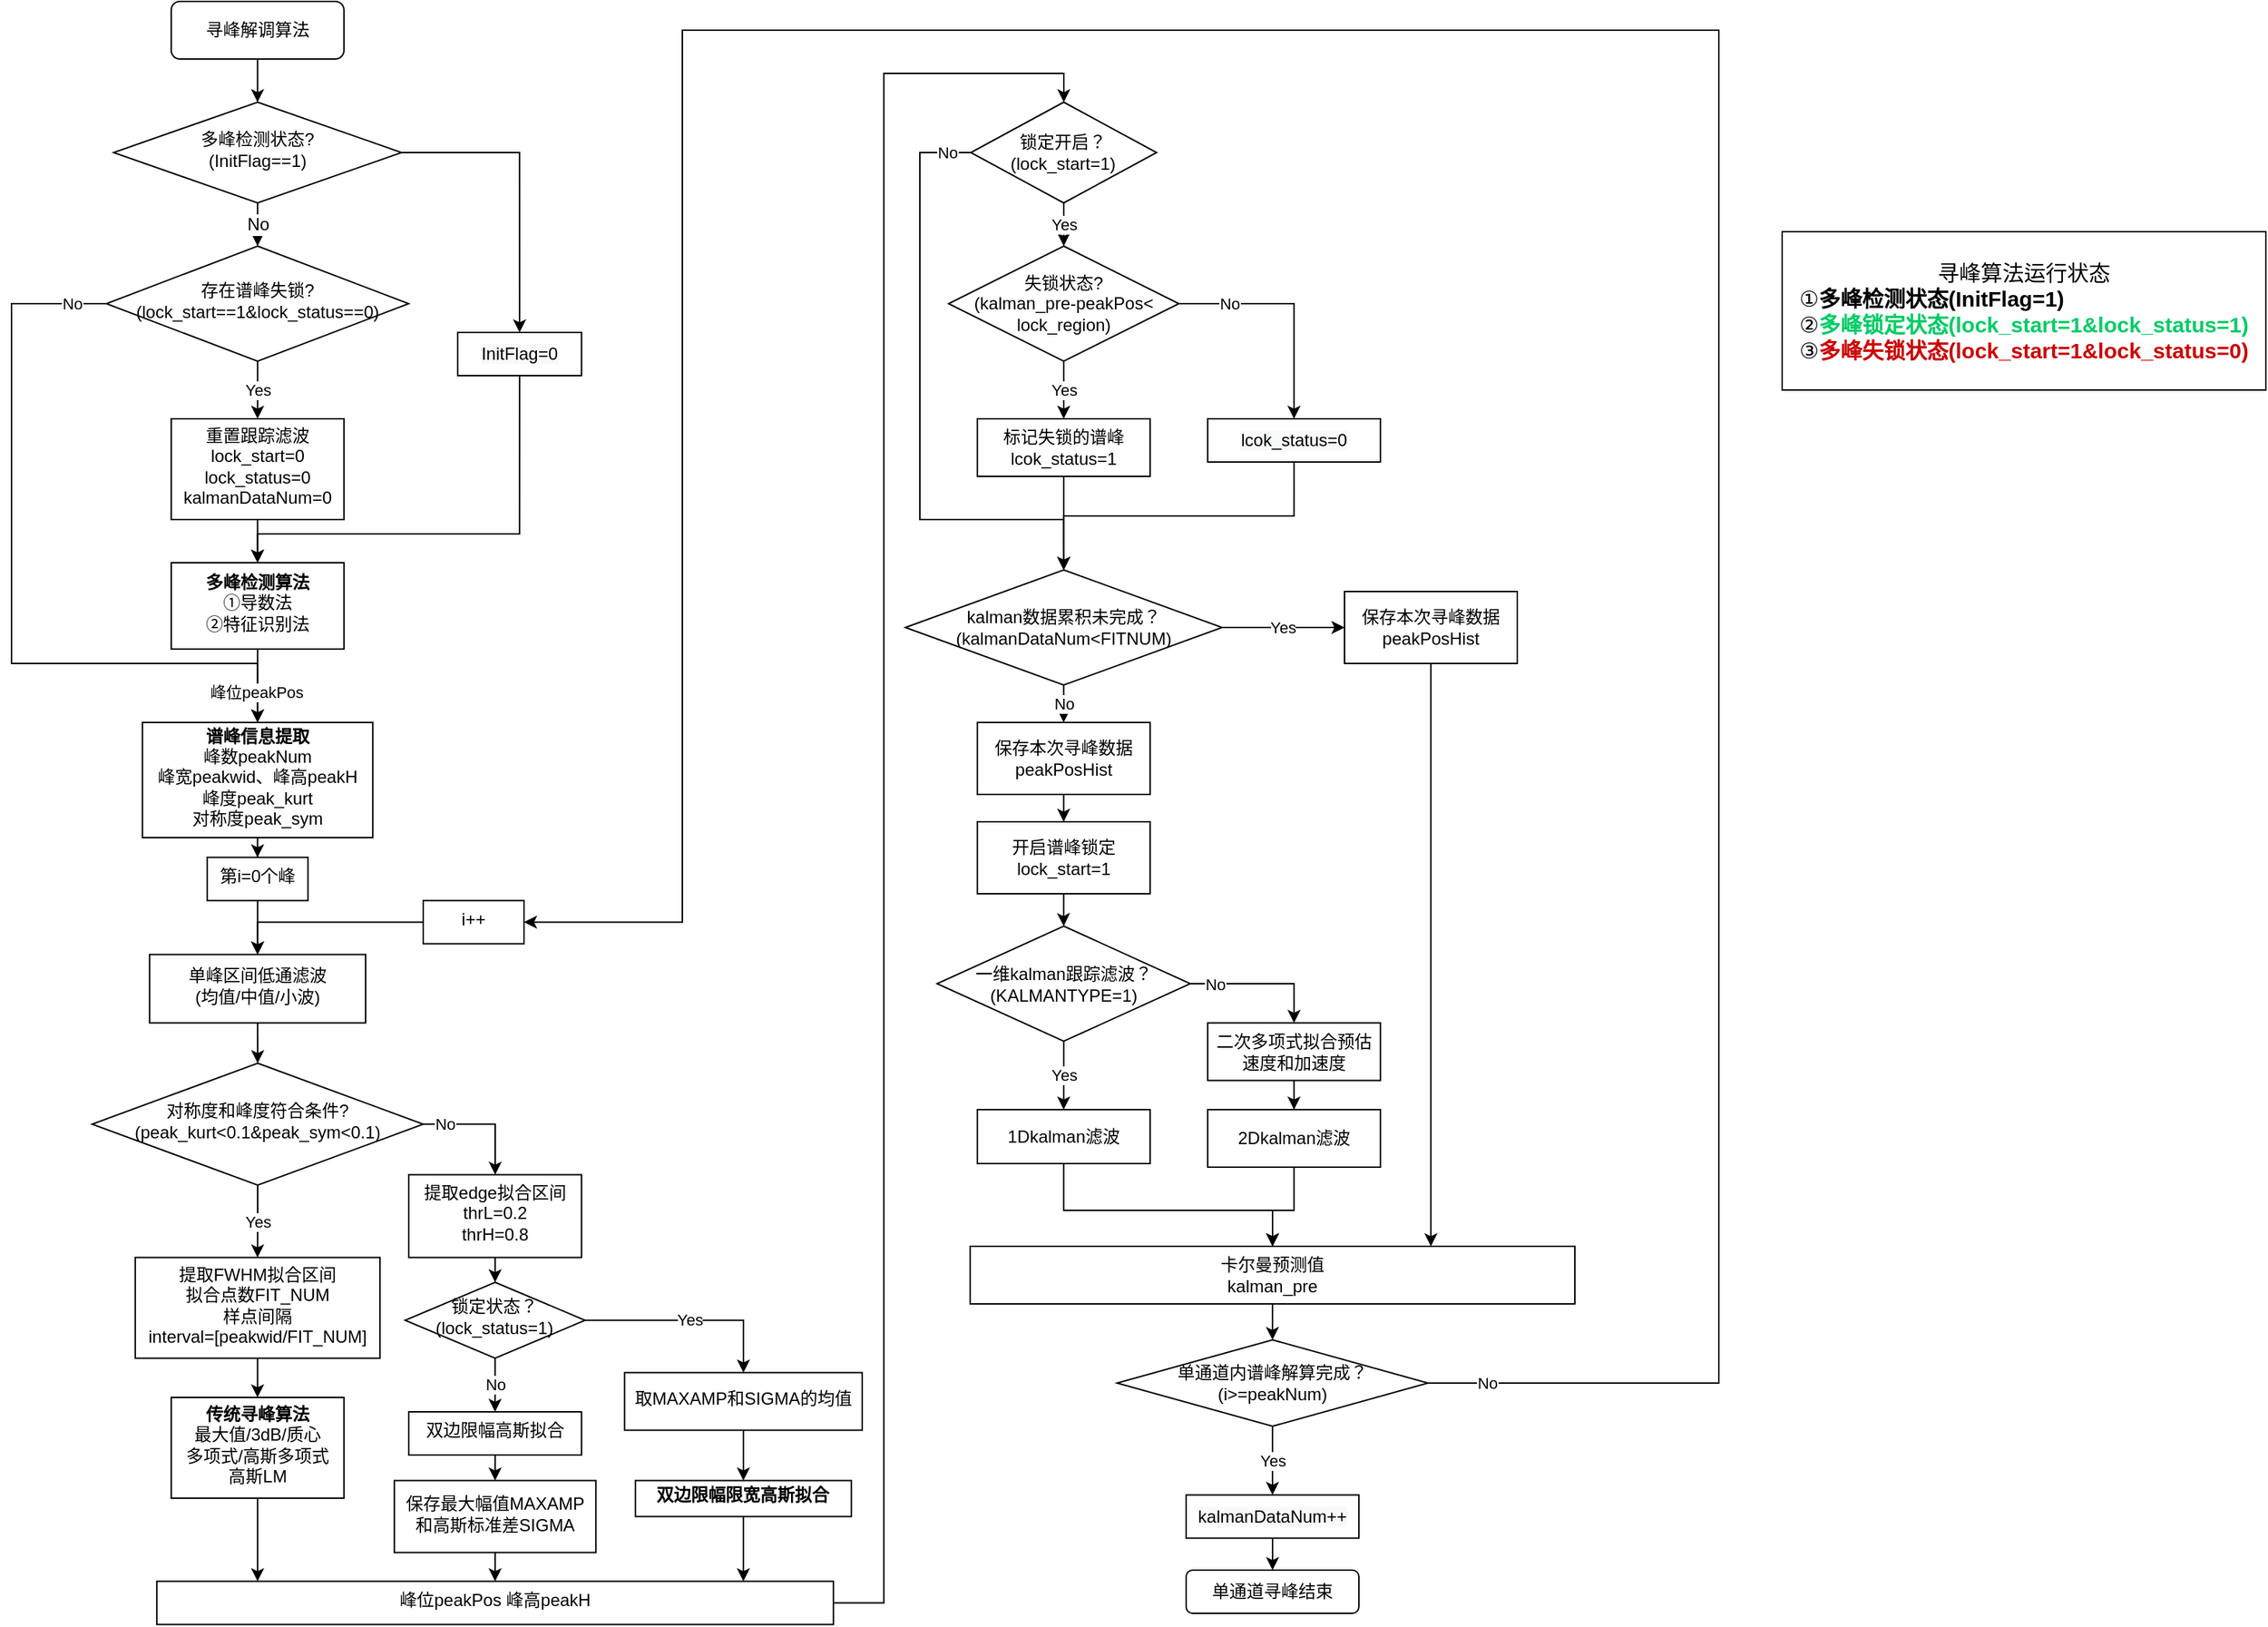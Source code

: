 <mxfile version="17.1.5" type="github">
  <diagram id="C5RBs43oDa-KdzZeNtuy" name="Page-1">
    <mxGraphModel dx="1174" dy="762" grid="1" gridSize="10" guides="1" tooltips="1" connect="1" arrows="1" fold="1" page="1" pageScale="1" pageWidth="1654" pageHeight="1169" math="0" shadow="0">
      <root>
        <mxCell id="WIyWlLk6GJQsqaUBKTNV-0" />
        <mxCell id="WIyWlLk6GJQsqaUBKTNV-1" parent="WIyWlLk6GJQsqaUBKTNV-0" />
        <mxCell id="Sqqgu429Jo1G49xxD-PJ-2" value="" style="edgeStyle=orthogonalEdgeStyle;rounded=0;orthogonalLoop=1;jettySize=auto;html=1;fontSize=15;fontColor=#CC0000;" parent="WIyWlLk6GJQsqaUBKTNV-1" source="WIyWlLk6GJQsqaUBKTNV-3" target="Sqqgu429Jo1G49xxD-PJ-1" edge="1">
          <mxGeometry relative="1" as="geometry" />
        </mxCell>
        <mxCell id="WIyWlLk6GJQsqaUBKTNV-3" value="寻峰解调算法" style="rounded=1;whiteSpace=wrap;html=1;fontSize=12;glass=0;strokeWidth=1;shadow=0;" parent="WIyWlLk6GJQsqaUBKTNV-1" vertex="1">
          <mxGeometry x="150.93" y="10" width="120" height="40" as="geometry" />
        </mxCell>
        <mxCell id="J0x9XYsGi_vWjbkLP-mo-85" value="No" style="edgeStyle=orthogonalEdgeStyle;rounded=0;orthogonalLoop=1;jettySize=auto;html=1;exitX=0;exitY=0.5;exitDx=0;exitDy=0;entryX=0.5;entryY=0;entryDx=0;entryDy=0;" parent="WIyWlLk6GJQsqaUBKTNV-1" source="WIyWlLk6GJQsqaUBKTNV-6" target="J0x9XYsGi_vWjbkLP-mo-4" edge="1">
          <mxGeometry x="-0.911" relative="1" as="geometry">
            <Array as="points">
              <mxPoint x="40" y="220" />
              <mxPoint x="40" y="470" />
              <mxPoint x="211" y="470" />
            </Array>
            <mxPoint as="offset" />
          </mxGeometry>
        </mxCell>
        <mxCell id="J0x9XYsGi_vWjbkLP-mo-113" value="Yes" style="edgeStyle=orthogonalEdgeStyle;rounded=0;orthogonalLoop=1;jettySize=auto;html=1;" parent="WIyWlLk6GJQsqaUBKTNV-1" source="WIyWlLk6GJQsqaUBKTNV-6" target="J0x9XYsGi_vWjbkLP-mo-110" edge="1">
          <mxGeometry relative="1" as="geometry" />
        </mxCell>
        <mxCell id="WIyWlLk6GJQsqaUBKTNV-6" value="存在谱峰失锁?&lt;br&gt;(lock_start==1&amp;amp;lock_status==0)" style="rhombus;whiteSpace=wrap;html=1;shadow=0;fontFamily=Helvetica;fontSize=12;align=center;strokeWidth=1;spacing=6;spacingTop=-4;" parent="WIyWlLk6GJQsqaUBKTNV-1" vertex="1">
          <mxGeometry x="105.93" y="180" width="210" height="80" as="geometry" />
        </mxCell>
        <mxCell id="WIyWlLk6GJQsqaUBKTNV-11" value="单通道寻峰结束" style="rounded=1;whiteSpace=wrap;html=1;fontSize=12;glass=0;strokeWidth=1;shadow=0;" parent="WIyWlLk6GJQsqaUBKTNV-1" vertex="1">
          <mxGeometry x="855.97" y="1100" width="120" height="30" as="geometry" />
        </mxCell>
        <mxCell id="J0x9XYsGi_vWjbkLP-mo-5" value="峰位peakPos" style="edgeStyle=orthogonalEdgeStyle;rounded=0;orthogonalLoop=1;jettySize=auto;html=1;exitX=0.5;exitY=1;exitDx=0;exitDy=0;entryX=0.5;entryY=0;entryDx=0;entryDy=0;" parent="WIyWlLk6GJQsqaUBKTNV-1" source="J0x9XYsGi_vWjbkLP-mo-0" target="J0x9XYsGi_vWjbkLP-mo-4" edge="1">
          <mxGeometry x="0.176" y="-1" relative="1" as="geometry">
            <mxPoint as="offset" />
            <mxPoint x="305.93" y="430" as="sourcePoint" />
            <mxPoint x="305.93" y="500" as="targetPoint" />
          </mxGeometry>
        </mxCell>
        <mxCell id="J0x9XYsGi_vWjbkLP-mo-0" value="&lt;b&gt;多峰检测算法&lt;/b&gt;&lt;br&gt;①导数法&lt;br&gt;②特征识别法" style="whiteSpace=wrap;html=1;shadow=0;strokeWidth=1;spacing=6;spacingTop=-4;" parent="WIyWlLk6GJQsqaUBKTNV-1" vertex="1">
          <mxGeometry x="150.94" y="400" width="120" height="60" as="geometry" />
        </mxCell>
        <mxCell id="J0x9XYsGi_vWjbkLP-mo-7" value="" style="edgeStyle=orthogonalEdgeStyle;rounded=0;orthogonalLoop=1;jettySize=auto;html=1;" parent="WIyWlLk6GJQsqaUBKTNV-1" source="J0x9XYsGi_vWjbkLP-mo-4" target="J0x9XYsGi_vWjbkLP-mo-6" edge="1">
          <mxGeometry relative="1" as="geometry" />
        </mxCell>
        <mxCell id="J0x9XYsGi_vWjbkLP-mo-4" value="&lt;b&gt;谱峰信息提取&lt;/b&gt;&lt;br&gt;峰数peakNum&lt;br&gt;峰宽peakwid、峰高peakH&lt;br&gt;峰度peak_kurt&lt;br&gt;对称度peak_sym" style="whiteSpace=wrap;html=1;shadow=0;strokeWidth=1;spacing=6;spacingTop=-4;" parent="WIyWlLk6GJQsqaUBKTNV-1" vertex="1">
          <mxGeometry x="130.93" y="511" width="160" height="80" as="geometry" />
        </mxCell>
        <mxCell id="J0x9XYsGi_vWjbkLP-mo-100" style="edgeStyle=orthogonalEdgeStyle;rounded=0;orthogonalLoop=1;jettySize=auto;html=1;exitX=0.5;exitY=1;exitDx=0;exitDy=0;entryX=0.5;entryY=0;entryDx=0;entryDy=0;" parent="WIyWlLk6GJQsqaUBKTNV-1" source="J0x9XYsGi_vWjbkLP-mo-6" target="J0x9XYsGi_vWjbkLP-mo-119" edge="1">
          <mxGeometry relative="1" as="geometry">
            <Array as="points" />
          </mxGeometry>
        </mxCell>
        <mxCell id="J0x9XYsGi_vWjbkLP-mo-6" value="第i=0个峰" style="whiteSpace=wrap;html=1;shadow=0;strokeWidth=1;spacing=6;spacingTop=-4;" parent="WIyWlLk6GJQsqaUBKTNV-1" vertex="1">
          <mxGeometry x="175.93" y="604.75" width="70" height="30" as="geometry" />
        </mxCell>
        <mxCell id="J0x9XYsGi_vWjbkLP-mo-14" value="Yes" style="edgeStyle=orthogonalEdgeStyle;rounded=0;orthogonalLoop=1;jettySize=auto;html=1;" parent="WIyWlLk6GJQsqaUBKTNV-1" source="J0x9XYsGi_vWjbkLP-mo-11" target="J0x9XYsGi_vWjbkLP-mo-13" edge="1">
          <mxGeometry relative="1" as="geometry" />
        </mxCell>
        <mxCell id="J0x9XYsGi_vWjbkLP-mo-18" value="No" style="edgeStyle=orthogonalEdgeStyle;rounded=0;orthogonalLoop=1;jettySize=auto;html=1;exitX=1;exitY=0.5;exitDx=0;exitDy=0;" parent="WIyWlLk6GJQsqaUBKTNV-1" source="J0x9XYsGi_vWjbkLP-mo-11" target="J0x9XYsGi_vWjbkLP-mo-17" edge="1">
          <mxGeometry x="-0.631" relative="1" as="geometry">
            <Array as="points">
              <mxPoint x="376" y="790" />
            </Array>
            <mxPoint as="offset" />
          </mxGeometry>
        </mxCell>
        <mxCell id="J0x9XYsGi_vWjbkLP-mo-11" value="对称度和峰度符合条件?&lt;br&gt;(peak_kurt&amp;lt;0.1&amp;amp;peak_sym&amp;lt;0.1)" style="rhombus;whiteSpace=wrap;html=1;shadow=0;strokeWidth=1;spacing=6;spacingTop=-4;" parent="WIyWlLk6GJQsqaUBKTNV-1" vertex="1">
          <mxGeometry x="96" y="747.75" width="230" height="84.75" as="geometry" />
        </mxCell>
        <mxCell id="J0x9XYsGi_vWjbkLP-mo-16" value="" style="edgeStyle=orthogonalEdgeStyle;rounded=0;orthogonalLoop=1;jettySize=auto;html=1;" parent="WIyWlLk6GJQsqaUBKTNV-1" source="J0x9XYsGi_vWjbkLP-mo-13" target="J0x9XYsGi_vWjbkLP-mo-15" edge="1">
          <mxGeometry relative="1" as="geometry" />
        </mxCell>
        <mxCell id="J0x9XYsGi_vWjbkLP-mo-13" value="提取FWHM拟合区间&lt;br&gt;拟合点数FIT_NUM&lt;br&gt;样点间隔&lt;br&gt;interval=[peakwid/FIT_NUM]" style="whiteSpace=wrap;html=1;shadow=0;strokeWidth=1;spacing=6;spacingTop=-4;" parent="WIyWlLk6GJQsqaUBKTNV-1" vertex="1">
          <mxGeometry x="125.94" y="882.75" width="170" height="70" as="geometry" />
        </mxCell>
        <mxCell id="J0x9XYsGi_vWjbkLP-mo-96" value="" style="edgeStyle=orthogonalEdgeStyle;rounded=0;orthogonalLoop=1;jettySize=auto;html=1;" parent="WIyWlLk6GJQsqaUBKTNV-1" source="J0x9XYsGi_vWjbkLP-mo-15" target="J0x9XYsGi_vWjbkLP-mo-31" edge="1">
          <mxGeometry relative="1" as="geometry">
            <Array as="points">
              <mxPoint x="211" y="1037.75" />
              <mxPoint x="211" y="1037.75" />
            </Array>
          </mxGeometry>
        </mxCell>
        <mxCell id="J0x9XYsGi_vWjbkLP-mo-15" value="&lt;b&gt;传统寻峰算法&lt;/b&gt;&lt;br&gt;最大值/3dB/质心&lt;br&gt;多项式/高斯多项式&lt;br&gt;高斯LM" style="whiteSpace=wrap;html=1;shadow=0;strokeWidth=1;spacing=6;spacingTop=-4;" parent="WIyWlLk6GJQsqaUBKTNV-1" vertex="1">
          <mxGeometry x="150.93" y="980" width="120" height="70" as="geometry" />
        </mxCell>
        <mxCell id="J0x9XYsGi_vWjbkLP-mo-116" style="edgeStyle=orthogonalEdgeStyle;rounded=0;orthogonalLoop=1;jettySize=auto;html=1;exitX=0.5;exitY=1;exitDx=0;exitDy=0;entryX=0.5;entryY=0;entryDx=0;entryDy=0;" parent="WIyWlLk6GJQsqaUBKTNV-1" source="J0x9XYsGi_vWjbkLP-mo-17" target="J0x9XYsGi_vWjbkLP-mo-21" edge="1">
          <mxGeometry relative="1" as="geometry" />
        </mxCell>
        <mxCell id="J0x9XYsGi_vWjbkLP-mo-17" value="提取edge拟合区间&lt;br&gt;thrL=0.2&lt;br&gt;thrH=0.8" style="whiteSpace=wrap;html=1;shadow=0;strokeWidth=1;spacing=6;spacingTop=-4;" parent="WIyWlLk6GJQsqaUBKTNV-1" vertex="1">
          <mxGeometry x="315.93" y="825.25" width="120" height="57.5" as="geometry" />
        </mxCell>
        <mxCell id="J0x9XYsGi_vWjbkLP-mo-24" value="No" style="edgeStyle=orthogonalEdgeStyle;rounded=0;orthogonalLoop=1;jettySize=auto;html=1;" parent="WIyWlLk6GJQsqaUBKTNV-1" source="J0x9XYsGi_vWjbkLP-mo-21" target="J0x9XYsGi_vWjbkLP-mo-23" edge="1">
          <mxGeometry relative="1" as="geometry" />
        </mxCell>
        <mxCell id="J0x9XYsGi_vWjbkLP-mo-28" value="Yes" style="edgeStyle=orthogonalEdgeStyle;rounded=0;orthogonalLoop=1;jettySize=auto;html=1;" parent="WIyWlLk6GJQsqaUBKTNV-1" source="J0x9XYsGi_vWjbkLP-mo-21" target="J0x9XYsGi_vWjbkLP-mo-27" edge="1">
          <mxGeometry relative="1" as="geometry" />
        </mxCell>
        <mxCell id="J0x9XYsGi_vWjbkLP-mo-21" value="锁定状态？&lt;br&gt;(lock_status=1)" style="rhombus;whiteSpace=wrap;html=1;shadow=0;strokeWidth=1;spacing=6;spacingTop=-4;" parent="WIyWlLk6GJQsqaUBKTNV-1" vertex="1">
          <mxGeometry x="313.43" y="900" width="125" height="52.75" as="geometry" />
        </mxCell>
        <mxCell id="J0x9XYsGi_vWjbkLP-mo-117" style="edgeStyle=orthogonalEdgeStyle;rounded=0;orthogonalLoop=1;jettySize=auto;html=1;exitX=0.5;exitY=1;exitDx=0;exitDy=0;entryX=0.5;entryY=0;entryDx=0;entryDy=0;" parent="WIyWlLk6GJQsqaUBKTNV-1" source="J0x9XYsGi_vWjbkLP-mo-23" target="J0x9XYsGi_vWjbkLP-mo-25" edge="1">
          <mxGeometry relative="1" as="geometry" />
        </mxCell>
        <mxCell id="J0x9XYsGi_vWjbkLP-mo-23" value="双边限幅高斯拟合" style="whiteSpace=wrap;html=1;shadow=0;strokeWidth=1;spacing=6;spacingTop=-4;" parent="WIyWlLk6GJQsqaUBKTNV-1" vertex="1">
          <mxGeometry x="315.93" y="990" width="120" height="30" as="geometry" />
        </mxCell>
        <mxCell id="J0x9XYsGi_vWjbkLP-mo-118" style="edgeStyle=orthogonalEdgeStyle;rounded=0;orthogonalLoop=1;jettySize=auto;html=1;exitX=0.5;exitY=1;exitDx=0;exitDy=0;entryX=0.5;entryY=0;entryDx=0;entryDy=0;" parent="WIyWlLk6GJQsqaUBKTNV-1" source="J0x9XYsGi_vWjbkLP-mo-25" target="J0x9XYsGi_vWjbkLP-mo-31" edge="1">
          <mxGeometry relative="1" as="geometry" />
        </mxCell>
        <mxCell id="J0x9XYsGi_vWjbkLP-mo-25" value="保存最大幅值MAXAMP&lt;br&gt;和高斯标准差SIGMA" style="whiteSpace=wrap;html=1;shadow=0;strokeWidth=1;spacing=6;spacingTop=-4;" parent="WIyWlLk6GJQsqaUBKTNV-1" vertex="1">
          <mxGeometry x="305.93" y="1037.75" width="140" height="50" as="geometry" />
        </mxCell>
        <mxCell id="J0x9XYsGi_vWjbkLP-mo-30" value="" style="edgeStyle=orthogonalEdgeStyle;rounded=0;orthogonalLoop=1;jettySize=auto;html=1;" parent="WIyWlLk6GJQsqaUBKTNV-1" source="J0x9XYsGi_vWjbkLP-mo-27" target="J0x9XYsGi_vWjbkLP-mo-29" edge="1">
          <mxGeometry relative="1" as="geometry" />
        </mxCell>
        <mxCell id="J0x9XYsGi_vWjbkLP-mo-27" value="取MAXAMP和SIGMA的均值" style="whiteSpace=wrap;html=1;shadow=0;strokeWidth=1;spacing=6;spacingTop=-4;" parent="WIyWlLk6GJQsqaUBKTNV-1" vertex="1">
          <mxGeometry x="465.86" y="962.75" width="165.07" height="40" as="geometry" />
        </mxCell>
        <mxCell id="J0x9XYsGi_vWjbkLP-mo-34" style="edgeStyle=orthogonalEdgeStyle;rounded=0;orthogonalLoop=1;jettySize=auto;html=1;" parent="WIyWlLk6GJQsqaUBKTNV-1" source="J0x9XYsGi_vWjbkLP-mo-29" target="J0x9XYsGi_vWjbkLP-mo-31" edge="1">
          <mxGeometry relative="1" as="geometry">
            <Array as="points">
              <mxPoint x="541" y="1112.75" />
              <mxPoint x="541" y="1112.75" />
            </Array>
          </mxGeometry>
        </mxCell>
        <mxCell id="J0x9XYsGi_vWjbkLP-mo-29" value="&lt;b&gt;双边限幅限宽高斯拟合&lt;/b&gt;" style="whiteSpace=wrap;html=1;shadow=0;strokeWidth=1;spacing=6;spacingTop=-4;" parent="WIyWlLk6GJQsqaUBKTNV-1" vertex="1">
          <mxGeometry x="473.4" y="1037.75" width="150" height="25" as="geometry" />
        </mxCell>
        <mxCell id="J0x9XYsGi_vWjbkLP-mo-36" value="" style="edgeStyle=orthogonalEdgeStyle;rounded=0;orthogonalLoop=1;jettySize=auto;html=1;exitX=1;exitY=0.5;exitDx=0;exitDy=0;" parent="WIyWlLk6GJQsqaUBKTNV-1" source="J0x9XYsGi_vWjbkLP-mo-31" target="J0x9XYsGi_vWjbkLP-mo-37" edge="1">
          <mxGeometry relative="1" as="geometry">
            <mxPoint x="720.93" y="125" as="targetPoint" />
            <Array as="points">
              <mxPoint x="646" y="1123" />
              <mxPoint x="646" y="60" />
              <mxPoint x="771" y="60" />
            </Array>
          </mxGeometry>
        </mxCell>
        <mxCell id="J0x9XYsGi_vWjbkLP-mo-31" value="峰位peakPos 峰高peakH" style="whiteSpace=wrap;html=1;shadow=0;strokeWidth=1;spacing=6;spacingTop=-4;" parent="WIyWlLk6GJQsqaUBKTNV-1" vertex="1">
          <mxGeometry x="140.93" y="1107.75" width="470" height="30" as="geometry" />
        </mxCell>
        <mxCell id="J0x9XYsGi_vWjbkLP-mo-40" value="Yes" style="edgeStyle=orthogonalEdgeStyle;rounded=0;orthogonalLoop=1;jettySize=auto;html=1;entryX=0.5;entryY=0;entryDx=0;entryDy=0;" parent="WIyWlLk6GJQsqaUBKTNV-1" source="J0x9XYsGi_vWjbkLP-mo-37" target="J0x9XYsGi_vWjbkLP-mo-41" edge="1">
          <mxGeometry relative="1" as="geometry">
            <mxPoint x="770.93" y="190" as="targetPoint" />
            <Array as="points" />
          </mxGeometry>
        </mxCell>
        <mxCell id="J0x9XYsGi_vWjbkLP-mo-50" value="No" style="edgeStyle=orthogonalEdgeStyle;rounded=0;orthogonalLoop=1;jettySize=auto;html=1;exitX=0;exitY=0.5;exitDx=0;exitDy=0;entryX=0.5;entryY=0;entryDx=0;entryDy=0;" parent="WIyWlLk6GJQsqaUBKTNV-1" source="J0x9XYsGi_vWjbkLP-mo-37" target="J0x9XYsGi_vWjbkLP-mo-53" edge="1">
          <mxGeometry x="-0.923" relative="1" as="geometry">
            <mxPoint x="680.93" y="410" as="targetPoint" />
            <Array as="points">
              <mxPoint x="671" y="115" />
              <mxPoint x="671" y="370" />
              <mxPoint x="771" y="370" />
            </Array>
            <mxPoint as="offset" />
          </mxGeometry>
        </mxCell>
        <mxCell id="J0x9XYsGi_vWjbkLP-mo-37" value="锁定开启？&lt;br&gt;(lock_start=1)" style="rhombus;whiteSpace=wrap;html=1;" parent="WIyWlLk6GJQsqaUBKTNV-1" vertex="1">
          <mxGeometry x="706.39" y="80" width="129.07" height="70" as="geometry" />
        </mxCell>
        <mxCell id="J0x9XYsGi_vWjbkLP-mo-45" value="Yes" style="edgeStyle=orthogonalEdgeStyle;rounded=0;orthogonalLoop=1;jettySize=auto;html=1;" parent="WIyWlLk6GJQsqaUBKTNV-1" source="J0x9XYsGi_vWjbkLP-mo-41" target="J0x9XYsGi_vWjbkLP-mo-44" edge="1">
          <mxGeometry relative="1" as="geometry" />
        </mxCell>
        <mxCell id="J0x9XYsGi_vWjbkLP-mo-47" value="No" style="edgeStyle=orthogonalEdgeStyle;rounded=0;orthogonalLoop=1;jettySize=auto;html=1;" parent="WIyWlLk6GJQsqaUBKTNV-1" source="J0x9XYsGi_vWjbkLP-mo-41" target="J0x9XYsGi_vWjbkLP-mo-46" edge="1">
          <mxGeometry x="-0.561" relative="1" as="geometry">
            <mxPoint as="offset" />
          </mxGeometry>
        </mxCell>
        <mxCell id="J0x9XYsGi_vWjbkLP-mo-41" value="&lt;span&gt;失锁状态?&lt;/span&gt;&lt;br&gt;&lt;span&gt;(kalman_pre-peakPos&amp;lt;&lt;br&gt;lock_region)&lt;br&gt;&lt;/span&gt;" style="rhombus;whiteSpace=wrap;html=1;" parent="WIyWlLk6GJQsqaUBKTNV-1" vertex="1">
          <mxGeometry x="690.93" y="180" width="160" height="80" as="geometry" />
        </mxCell>
        <mxCell id="J0x9XYsGi_vWjbkLP-mo-55" value="" style="edgeStyle=orthogonalEdgeStyle;rounded=0;orthogonalLoop=1;jettySize=auto;html=1;" parent="WIyWlLk6GJQsqaUBKTNV-1" source="J0x9XYsGi_vWjbkLP-mo-44" target="J0x9XYsGi_vWjbkLP-mo-53" edge="1">
          <mxGeometry relative="1" as="geometry" />
        </mxCell>
        <mxCell id="J0x9XYsGi_vWjbkLP-mo-44" value="标记失锁的谱峰&lt;br&gt;lcok_status=1" style="whiteSpace=wrap;html=1;" parent="WIyWlLk6GJQsqaUBKTNV-1" vertex="1">
          <mxGeometry x="710.93" y="300" width="120" height="40" as="geometry" />
        </mxCell>
        <mxCell id="J0x9XYsGi_vWjbkLP-mo-56" style="edgeStyle=orthogonalEdgeStyle;rounded=0;orthogonalLoop=1;jettySize=auto;html=1;exitX=0.5;exitY=1;exitDx=0;exitDy=0;entryX=0.5;entryY=0;entryDx=0;entryDy=0;" parent="WIyWlLk6GJQsqaUBKTNV-1" source="J0x9XYsGi_vWjbkLP-mo-46" target="J0x9XYsGi_vWjbkLP-mo-53" edge="1">
          <mxGeometry relative="1" as="geometry" />
        </mxCell>
        <mxCell id="J0x9XYsGi_vWjbkLP-mo-46" value="&lt;span style=&quot;color: rgb(0 , 0 , 0) ; font-family: &amp;#34;helvetica&amp;#34; ; font-size: 12px ; font-style: normal ; font-weight: 400 ; letter-spacing: normal ; text-align: center ; text-indent: 0px ; text-transform: none ; word-spacing: 0px ; background-color: rgb(248 , 249 , 250) ; display: inline ; float: none&quot;&gt;lcok_status=0&lt;/span&gt;" style="whiteSpace=wrap;html=1;" parent="WIyWlLk6GJQsqaUBKTNV-1" vertex="1">
          <mxGeometry x="870.93" y="300" width="120" height="30" as="geometry" />
        </mxCell>
        <mxCell id="J0x9XYsGi_vWjbkLP-mo-58" value="Yes" style="edgeStyle=orthogonalEdgeStyle;rounded=0;orthogonalLoop=1;jettySize=auto;html=1;" parent="WIyWlLk6GJQsqaUBKTNV-1" source="J0x9XYsGi_vWjbkLP-mo-53" target="J0x9XYsGi_vWjbkLP-mo-57" edge="1">
          <mxGeometry relative="1" as="geometry" />
        </mxCell>
        <mxCell id="J0x9XYsGi_vWjbkLP-mo-73" value="No" style="edgeStyle=orthogonalEdgeStyle;rounded=0;orthogonalLoop=1;jettySize=auto;html=1;" parent="WIyWlLk6GJQsqaUBKTNV-1" source="J0x9XYsGi_vWjbkLP-mo-53" target="J0x9XYsGi_vWjbkLP-mo-70" edge="1">
          <mxGeometry relative="1" as="geometry" />
        </mxCell>
        <mxCell id="J0x9XYsGi_vWjbkLP-mo-53" value="kalman数据累积未完成？&lt;br&gt;(kalmanDataNum&amp;lt;FITNUM)" style="rhombus;whiteSpace=wrap;html=1;" parent="WIyWlLk6GJQsqaUBKTNV-1" vertex="1">
          <mxGeometry x="660.93" y="405" width="220" height="80" as="geometry" />
        </mxCell>
        <mxCell id="J0x9XYsGi_vWjbkLP-mo-90" style="edgeStyle=orthogonalEdgeStyle;rounded=0;orthogonalLoop=1;jettySize=auto;html=1;exitX=0.5;exitY=1;exitDx=0;exitDy=0;" parent="WIyWlLk6GJQsqaUBKTNV-1" source="J0x9XYsGi_vWjbkLP-mo-57" target="J0x9XYsGi_vWjbkLP-mo-74" edge="1">
          <mxGeometry relative="1" as="geometry">
            <Array as="points">
              <mxPoint x="1026" y="470" />
            </Array>
          </mxGeometry>
        </mxCell>
        <mxCell id="J0x9XYsGi_vWjbkLP-mo-57" value="保存本次寻峰数据&lt;br&gt;peakPosHist" style="whiteSpace=wrap;html=1;" parent="WIyWlLk6GJQsqaUBKTNV-1" vertex="1">
          <mxGeometry x="966" y="420" width="120" height="50" as="geometry" />
        </mxCell>
        <mxCell id="J0x9XYsGi_vWjbkLP-mo-63" value="Yes" style="edgeStyle=orthogonalEdgeStyle;rounded=0;orthogonalLoop=1;jettySize=auto;html=1;" parent="WIyWlLk6GJQsqaUBKTNV-1" source="J0x9XYsGi_vWjbkLP-mo-61" target="J0x9XYsGi_vWjbkLP-mo-62" edge="1">
          <mxGeometry relative="1" as="geometry" />
        </mxCell>
        <mxCell id="J0x9XYsGi_vWjbkLP-mo-65" value="No" style="edgeStyle=orthogonalEdgeStyle;rounded=0;orthogonalLoop=1;jettySize=auto;html=1;entryX=0.5;entryY=0;entryDx=0;entryDy=0;" parent="WIyWlLk6GJQsqaUBKTNV-1" source="J0x9XYsGi_vWjbkLP-mo-61" target="J0x9XYsGi_vWjbkLP-mo-64" edge="1">
          <mxGeometry x="-0.646" relative="1" as="geometry">
            <mxPoint x="930.93" y="740" as="targetPoint" />
            <mxPoint as="offset" />
          </mxGeometry>
        </mxCell>
        <mxCell id="J0x9XYsGi_vWjbkLP-mo-61" value="一维kalman跟踪滤波？&lt;br&gt;(KALMANTYPE=1)" style="rhombus;whiteSpace=wrap;html=1;" parent="WIyWlLk6GJQsqaUBKTNV-1" vertex="1">
          <mxGeometry x="682.96" y="652.5" width="175.93" height="80" as="geometry" />
        </mxCell>
        <mxCell id="J0x9XYsGi_vWjbkLP-mo-75" value="" style="edgeStyle=orthogonalEdgeStyle;rounded=0;orthogonalLoop=1;jettySize=auto;html=1;" parent="WIyWlLk6GJQsqaUBKTNV-1" source="J0x9XYsGi_vWjbkLP-mo-62" target="J0x9XYsGi_vWjbkLP-mo-74" edge="1">
          <mxGeometry relative="1" as="geometry">
            <Array as="points">
              <mxPoint x="771" y="850" />
              <mxPoint x="916" y="850" />
            </Array>
          </mxGeometry>
        </mxCell>
        <mxCell id="J0x9XYsGi_vWjbkLP-mo-62" value="1Dkalman滤波" style="whiteSpace=wrap;html=1;" parent="WIyWlLk6GJQsqaUBKTNV-1" vertex="1">
          <mxGeometry x="710.93" y="780" width="120" height="37.5" as="geometry" />
        </mxCell>
        <mxCell id="J0x9XYsGi_vWjbkLP-mo-69" value="" style="edgeStyle=orthogonalEdgeStyle;rounded=0;orthogonalLoop=1;jettySize=auto;html=1;" parent="WIyWlLk6GJQsqaUBKTNV-1" source="J0x9XYsGi_vWjbkLP-mo-64" target="J0x9XYsGi_vWjbkLP-mo-68" edge="1">
          <mxGeometry relative="1" as="geometry" />
        </mxCell>
        <mxCell id="J0x9XYsGi_vWjbkLP-mo-64" value="二次多项式拟合预估速度和加速度" style="whiteSpace=wrap;html=1;" parent="WIyWlLk6GJQsqaUBKTNV-1" vertex="1">
          <mxGeometry x="870.93" y="719.75" width="120" height="40" as="geometry" />
        </mxCell>
        <mxCell id="J0x9XYsGi_vWjbkLP-mo-76" value="" style="edgeStyle=orthogonalEdgeStyle;rounded=0;orthogonalLoop=1;jettySize=auto;html=1;" parent="WIyWlLk6GJQsqaUBKTNV-1" source="J0x9XYsGi_vWjbkLP-mo-68" target="J0x9XYsGi_vWjbkLP-mo-74" edge="1">
          <mxGeometry relative="1" as="geometry">
            <Array as="points">
              <mxPoint x="931" y="850" />
              <mxPoint x="916" y="850" />
            </Array>
          </mxGeometry>
        </mxCell>
        <mxCell id="J0x9XYsGi_vWjbkLP-mo-68" value="2Dkalman滤波" style="whiteSpace=wrap;html=1;" parent="WIyWlLk6GJQsqaUBKTNV-1" vertex="1">
          <mxGeometry x="870.93" y="780" width="120" height="40" as="geometry" />
        </mxCell>
        <mxCell id="J0x9XYsGi_vWjbkLP-mo-89" value="" style="edgeStyle=orthogonalEdgeStyle;rounded=0;orthogonalLoop=1;jettySize=auto;html=1;" parent="WIyWlLk6GJQsqaUBKTNV-1" source="J0x9XYsGi_vWjbkLP-mo-70" target="J0x9XYsGi_vWjbkLP-mo-86" edge="1">
          <mxGeometry relative="1" as="geometry" />
        </mxCell>
        <mxCell id="J0x9XYsGi_vWjbkLP-mo-70" value="保存本次寻峰数据&lt;br&gt;peakPosHist" style="whiteSpace=wrap;html=1;" parent="WIyWlLk6GJQsqaUBKTNV-1" vertex="1">
          <mxGeometry x="710.93" y="511" width="120" height="50" as="geometry" />
        </mxCell>
        <mxCell id="J0x9XYsGi_vWjbkLP-mo-94" value="No" style="edgeStyle=orthogonalEdgeStyle;rounded=0;orthogonalLoop=1;jettySize=auto;html=1;exitX=1;exitY=0.5;exitDx=0;exitDy=0;entryX=1;entryY=0.5;entryDx=0;entryDy=0;" parent="WIyWlLk6GJQsqaUBKTNV-1" source="J0x9XYsGi_vWjbkLP-mo-104" target="J0x9XYsGi_vWjbkLP-mo-91" edge="1">
          <mxGeometry x="-0.968" relative="1" as="geometry">
            <Array as="points">
              <mxPoint x="1226" y="970" />
              <mxPoint x="1226" y="30" />
              <mxPoint x="506" y="30" />
              <mxPoint x="506" y="650" />
            </Array>
            <mxPoint as="offset" />
          </mxGeometry>
        </mxCell>
        <mxCell id="J0x9XYsGi_vWjbkLP-mo-107" value="" style="edgeStyle=orthogonalEdgeStyle;rounded=0;orthogonalLoop=1;jettySize=auto;html=1;" parent="WIyWlLk6GJQsqaUBKTNV-1" source="J0x9XYsGi_vWjbkLP-mo-74" target="J0x9XYsGi_vWjbkLP-mo-104" edge="1">
          <mxGeometry relative="1" as="geometry" />
        </mxCell>
        <mxCell id="J0x9XYsGi_vWjbkLP-mo-74" value="卡尔曼预测值&lt;br&gt;kalman_pre" style="whiteSpace=wrap;html=1;" parent="WIyWlLk6GJQsqaUBKTNV-1" vertex="1">
          <mxGeometry x="705.93" y="875" width="420.07" height="40" as="geometry" />
        </mxCell>
        <mxCell id="J0x9XYsGi_vWjbkLP-mo-82" value="" style="edgeStyle=orthogonalEdgeStyle;rounded=0;orthogonalLoop=1;jettySize=auto;html=1;" parent="WIyWlLk6GJQsqaUBKTNV-1" source="J0x9XYsGi_vWjbkLP-mo-77" target="WIyWlLk6GJQsqaUBKTNV-11" edge="1">
          <mxGeometry relative="1" as="geometry" />
        </mxCell>
        <mxCell id="J0x9XYsGi_vWjbkLP-mo-77" value="&lt;span style=&quot;color: rgb(0 , 0 , 0) ; font-family: &amp;#34;helvetica&amp;#34; ; font-size: 12px ; font-style: normal ; font-weight: 400 ; letter-spacing: normal ; text-align: center ; text-indent: 0px ; text-transform: none ; word-spacing: 0px ; background-color: rgb(248 , 249 , 250) ; display: inline ; float: none&quot;&gt;kalmanDataNum++&lt;/span&gt;" style="whiteSpace=wrap;html=1;" parent="WIyWlLk6GJQsqaUBKTNV-1" vertex="1">
          <mxGeometry x="855.96" y="1047.75" width="120" height="30" as="geometry" />
        </mxCell>
        <mxCell id="J0x9XYsGi_vWjbkLP-mo-88" value="" style="edgeStyle=orthogonalEdgeStyle;rounded=0;orthogonalLoop=1;jettySize=auto;html=1;" parent="WIyWlLk6GJQsqaUBKTNV-1" source="J0x9XYsGi_vWjbkLP-mo-86" target="J0x9XYsGi_vWjbkLP-mo-61" edge="1">
          <mxGeometry relative="1" as="geometry" />
        </mxCell>
        <mxCell id="J0x9XYsGi_vWjbkLP-mo-86" value="开启谱峰锁定&lt;br&gt;lock_start=1" style="rounded=0;whiteSpace=wrap;html=1;" parent="WIyWlLk6GJQsqaUBKTNV-1" vertex="1">
          <mxGeometry x="710.93" y="580" width="120" height="50" as="geometry" />
        </mxCell>
        <mxCell id="J0x9XYsGi_vWjbkLP-mo-102" style="edgeStyle=orthogonalEdgeStyle;rounded=0;orthogonalLoop=1;jettySize=auto;html=1;exitX=0;exitY=0.25;exitDx=0;exitDy=0;entryX=0.5;entryY=0;entryDx=0;entryDy=0;" parent="WIyWlLk6GJQsqaUBKTNV-1" source="J0x9XYsGi_vWjbkLP-mo-91" target="J0x9XYsGi_vWjbkLP-mo-119" edge="1">
          <mxGeometry relative="1" as="geometry">
            <Array as="points">
              <mxPoint x="326" y="649.75" />
              <mxPoint x="211" y="649.75" />
            </Array>
          </mxGeometry>
        </mxCell>
        <mxCell id="J0x9XYsGi_vWjbkLP-mo-91" value="i++" style="whiteSpace=wrap;html=1;shadow=0;strokeWidth=1;spacing=6;spacingTop=-4;" parent="WIyWlLk6GJQsqaUBKTNV-1" vertex="1">
          <mxGeometry x="326" y="634.75" width="70" height="30" as="geometry" />
        </mxCell>
        <mxCell id="J0x9XYsGi_vWjbkLP-mo-108" value="Yes" style="edgeStyle=orthogonalEdgeStyle;rounded=0;orthogonalLoop=1;jettySize=auto;html=1;" parent="WIyWlLk6GJQsqaUBKTNV-1" source="J0x9XYsGi_vWjbkLP-mo-104" target="J0x9XYsGi_vWjbkLP-mo-77" edge="1">
          <mxGeometry relative="1" as="geometry" />
        </mxCell>
        <mxCell id="J0x9XYsGi_vWjbkLP-mo-104" value="单通道内谱峰解算完成？&lt;br&gt;(i&amp;gt;=peakNum)" style="rhombus;whiteSpace=wrap;html=1;" parent="WIyWlLk6GJQsqaUBKTNV-1" vertex="1">
          <mxGeometry x="807.97" y="940" width="215.98" height="60" as="geometry" />
        </mxCell>
        <mxCell id="J0x9XYsGi_vWjbkLP-mo-111" value="" style="edgeStyle=orthogonalEdgeStyle;rounded=0;orthogonalLoop=1;jettySize=auto;html=1;" parent="WIyWlLk6GJQsqaUBKTNV-1" source="J0x9XYsGi_vWjbkLP-mo-110" target="J0x9XYsGi_vWjbkLP-mo-0" edge="1">
          <mxGeometry relative="1" as="geometry" />
        </mxCell>
        <mxCell id="J0x9XYsGi_vWjbkLP-mo-110" value="重置跟踪滤波&lt;br&gt;lock_start=0&lt;br&gt;lock_status=0&lt;br&gt;kalmanDataNum=0" style="whiteSpace=wrap;html=1;shadow=0;strokeWidth=1;spacing=6;spacingTop=-4;" parent="WIyWlLk6GJQsqaUBKTNV-1" vertex="1">
          <mxGeometry x="150.93" y="300" width="120" height="70" as="geometry" />
        </mxCell>
        <mxCell id="J0x9XYsGi_vWjbkLP-mo-121" style="edgeStyle=orthogonalEdgeStyle;rounded=0;orthogonalLoop=1;jettySize=auto;html=1;exitX=0.5;exitY=1;exitDx=0;exitDy=0;entryX=0.5;entryY=0;entryDx=0;entryDy=0;" parent="WIyWlLk6GJQsqaUBKTNV-1" source="J0x9XYsGi_vWjbkLP-mo-119" target="J0x9XYsGi_vWjbkLP-mo-11" edge="1">
          <mxGeometry relative="1" as="geometry" />
        </mxCell>
        <mxCell id="J0x9XYsGi_vWjbkLP-mo-119" value="单峰区间低通滤波&lt;br&gt;(均值/中值/小波)" style="whiteSpace=wrap;html=1;shadow=0;strokeWidth=1;spacing=6;spacingTop=-4;" parent="WIyWlLk6GJQsqaUBKTNV-1" vertex="1">
          <mxGeometry x="135.9" y="672.25" width="150.07" height="47.5" as="geometry" />
        </mxCell>
        <mxCell id="Sqqgu429Jo1G49xxD-PJ-0" value="寻峰算法运行状态&lt;br style=&quot;font-size: 15px&quot;&gt;&lt;div style=&quot;text-align: left ; font-size: 15px&quot;&gt;&lt;span style=&quot;font-size: 15px&quot;&gt;①&lt;b&gt;多峰检测状态(InitFlag=1)&lt;/b&gt;&lt;/span&gt;&lt;/div&gt;&lt;div style=&quot;text-align: left ; font-size: 15px&quot;&gt;&lt;span style=&quot;font-size: 15px&quot;&gt;②&lt;b&gt;&lt;font color=&quot;#00cc66&quot;&gt;多峰锁定状态(lock_start=1&amp;amp;lock_status=1)&lt;/font&gt;&lt;/b&gt;&lt;/span&gt;&lt;/div&gt;&lt;div style=&quot;text-align: left ; font-size: 15px&quot;&gt;&lt;span style=&quot;font-size: 15px&quot;&gt;③&lt;b&gt;&lt;font color=&quot;#cc0000&quot;&gt;多峰失锁状态(lock_start=1&amp;amp;lock_status=0)&lt;/font&gt;&lt;/b&gt;&lt;/span&gt;&lt;/div&gt;" style="rounded=0;whiteSpace=wrap;html=1;fontSize=15;" parent="WIyWlLk6GJQsqaUBKTNV-1" vertex="1">
          <mxGeometry x="1270" y="170" width="336" height="110" as="geometry" />
        </mxCell>
        <mxCell id="Sqqgu429Jo1G49xxD-PJ-4" value="No" style="edgeStyle=orthogonalEdgeStyle;rounded=0;orthogonalLoop=1;jettySize=auto;html=1;exitX=0.5;exitY=1;exitDx=0;exitDy=0;entryX=0.5;entryY=0;entryDx=0;entryDy=0;fontSize=12;fontColor=#000000;" parent="WIyWlLk6GJQsqaUBKTNV-1" source="Sqqgu429Jo1G49xxD-PJ-1" target="WIyWlLk6GJQsqaUBKTNV-6" edge="1">
          <mxGeometry relative="1" as="geometry" />
        </mxCell>
        <mxCell id="Sqqgu429Jo1G49xxD-PJ-10" style="edgeStyle=orthogonalEdgeStyle;rounded=0;orthogonalLoop=1;jettySize=auto;html=1;exitX=1;exitY=0.5;exitDx=0;exitDy=0;entryX=0.5;entryY=0;entryDx=0;entryDy=0;fontSize=12;fontColor=#000000;" parent="WIyWlLk6GJQsqaUBKTNV-1" source="Sqqgu429Jo1G49xxD-PJ-1" target="Sqqgu429Jo1G49xxD-PJ-8" edge="1">
          <mxGeometry relative="1" as="geometry" />
        </mxCell>
        <mxCell id="Sqqgu429Jo1G49xxD-PJ-1" value="多峰检测状态?&lt;br&gt;(InitFlag==1)" style="rhombus;whiteSpace=wrap;html=1;shadow=0;fontFamily=Helvetica;fontSize=12;align=center;strokeWidth=1;spacing=6;spacingTop=-4;" parent="WIyWlLk6GJQsqaUBKTNV-1" vertex="1">
          <mxGeometry x="110.93" y="80" width="200" height="70" as="geometry" />
        </mxCell>
        <mxCell id="Sqqgu429Jo1G49xxD-PJ-11" style="edgeStyle=orthogonalEdgeStyle;rounded=0;orthogonalLoop=1;jettySize=auto;html=1;exitX=0.5;exitY=1;exitDx=0;exitDy=0;entryX=0.5;entryY=0;entryDx=0;entryDy=0;fontSize=12;fontColor=#000000;" parent="WIyWlLk6GJQsqaUBKTNV-1" source="Sqqgu429Jo1G49xxD-PJ-8" target="J0x9XYsGi_vWjbkLP-mo-0" edge="1">
          <mxGeometry relative="1" as="geometry">
            <Array as="points">
              <mxPoint x="393" y="380" />
              <mxPoint x="211" y="380" />
            </Array>
          </mxGeometry>
        </mxCell>
        <mxCell id="Sqqgu429Jo1G49xxD-PJ-8" value="&lt;span style=&quot;color: rgb(0 , 0 , 0) ; font-family: &amp;#34;helvetica&amp;#34; ; font-size: 12px ; font-style: normal ; font-weight: 400 ; letter-spacing: normal ; text-align: center ; text-indent: 0px ; text-transform: none ; word-spacing: 0px ; background-color: rgb(248 , 249 , 250) ; display: inline ; float: none&quot;&gt;InitFlag=0&lt;/span&gt;" style="rounded=0;whiteSpace=wrap;html=1;fontSize=12;fontColor=#000000;" parent="WIyWlLk6GJQsqaUBKTNV-1" vertex="1">
          <mxGeometry x="349.93" y="240" width="86" height="30" as="geometry" />
        </mxCell>
      </root>
    </mxGraphModel>
  </diagram>
</mxfile>
